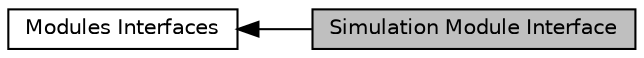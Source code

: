 digraph "Simulation Module Interface"
{
  edge [fontname="Helvetica",fontsize="10",labelfontname="Helvetica",labelfontsize="10"];
  node [fontname="Helvetica",fontsize="10",shape=record];
  rankdir=LR;
  Node1 [label="Modules Interfaces",height=0.2,width=0.4,color="black", fillcolor="white", style="filled",URL="$group__modint.html",tooltip="These are the interfaces for dynamic modules. "];
  Node0 [label="Simulation Module Interface",height=0.2,width=0.4,color="black", fillcolor="grey75", style="filled", fontcolor="black"];
  Node1->Node0 [shape=plaintext, dir="back", style="solid"];
}
